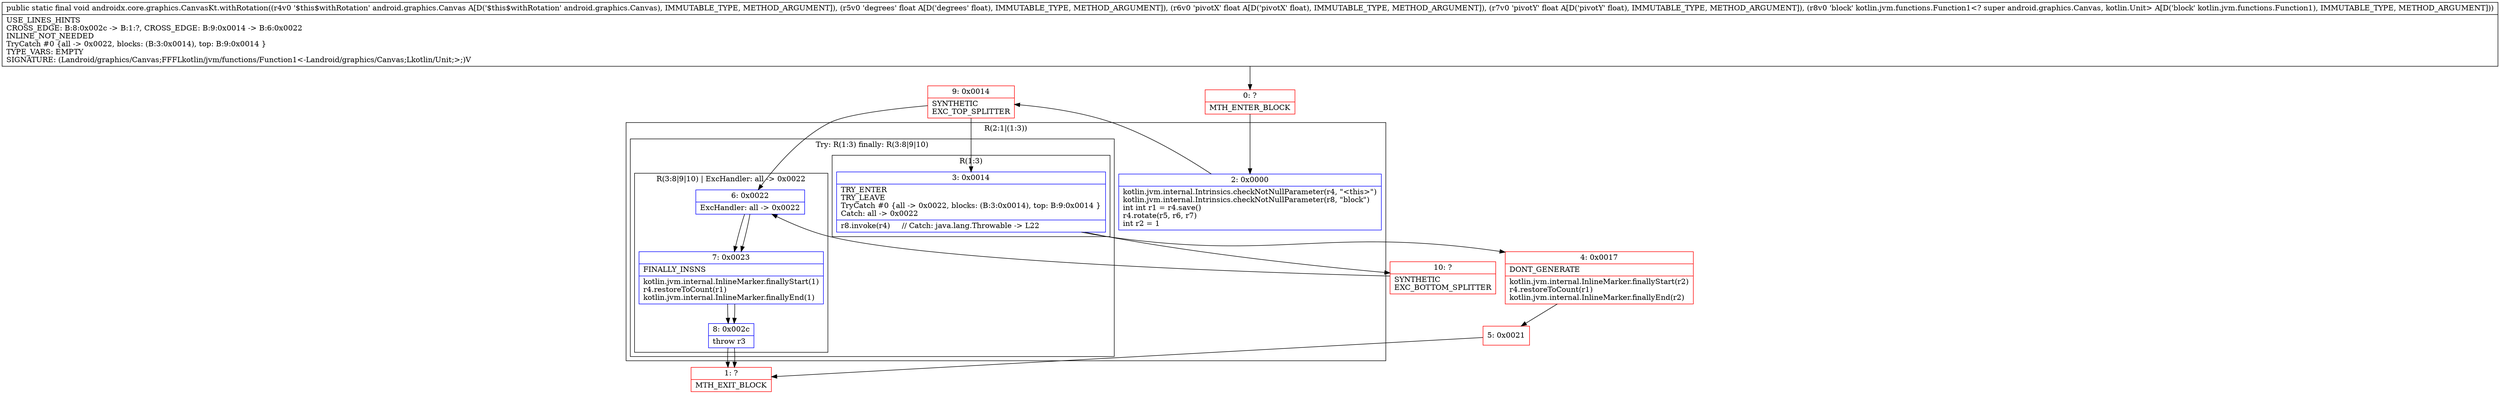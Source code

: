digraph "CFG forandroidx.core.graphics.CanvasKt.withRotation(Landroid\/graphics\/Canvas;FFFLkotlin\/jvm\/functions\/Function1;)V" {
subgraph cluster_Region_927637741 {
label = "R(2:1|(1:3))";
node [shape=record,color=blue];
Node_2 [shape=record,label="{2\:\ 0x0000|kotlin.jvm.internal.Intrinsics.checkNotNullParameter(r4, \"\<this\>\")\lkotlin.jvm.internal.Intrinsics.checkNotNullParameter(r8, \"block\")\lint int r1 = r4.save()\lr4.rotate(r5, r6, r7)\lint r2 = 1\l}"];
subgraph cluster_TryCatchRegion_1445813043 {
label = "Try: R(1:3) finally: R(3:8|9|10)";
node [shape=record,color=blue];
subgraph cluster_Region_1402367622 {
label = "R(1:3)";
node [shape=record,color=blue];
Node_3 [shape=record,label="{3\:\ 0x0014|TRY_ENTER\lTRY_LEAVE\lTryCatch #0 \{all \-\> 0x0022, blocks: (B:3:0x0014), top: B:9:0x0014 \}\lCatch: all \-\> 0x0022\l|r8.invoke(r4)     \/\/ Catch: java.lang.Throwable \-\> L22\l}"];
}
subgraph cluster_Region_1625557139 {
label = "R(3:8|9|10) | ExcHandler: all \-\> 0x0022\l";
node [shape=record,color=blue];
Node_6 [shape=record,label="{6\:\ 0x0022|ExcHandler: all \-\> 0x0022\l}"];
Node_7 [shape=record,label="{7\:\ 0x0023|FINALLY_INSNS\l|kotlin.jvm.internal.InlineMarker.finallyStart(1)\lr4.restoreToCount(r1)\lkotlin.jvm.internal.InlineMarker.finallyEnd(1)\l}"];
Node_8 [shape=record,label="{8\:\ 0x002c|throw r3\l}"];
}
}
}
subgraph cluster_Region_1625557139 {
label = "R(3:8|9|10) | ExcHandler: all \-\> 0x0022\l";
node [shape=record,color=blue];
Node_6 [shape=record,label="{6\:\ 0x0022|ExcHandler: all \-\> 0x0022\l}"];
Node_7 [shape=record,label="{7\:\ 0x0023|FINALLY_INSNS\l|kotlin.jvm.internal.InlineMarker.finallyStart(1)\lr4.restoreToCount(r1)\lkotlin.jvm.internal.InlineMarker.finallyEnd(1)\l}"];
Node_8 [shape=record,label="{8\:\ 0x002c|throw r3\l}"];
}
Node_0 [shape=record,color=red,label="{0\:\ ?|MTH_ENTER_BLOCK\l}"];
Node_9 [shape=record,color=red,label="{9\:\ 0x0014|SYNTHETIC\lEXC_TOP_SPLITTER\l}"];
Node_4 [shape=record,color=red,label="{4\:\ 0x0017|DONT_GENERATE\l|kotlin.jvm.internal.InlineMarker.finallyStart(r2)\lr4.restoreToCount(r1)\lkotlin.jvm.internal.InlineMarker.finallyEnd(r2)\l}"];
Node_5 [shape=record,color=red,label="{5\:\ 0x0021}"];
Node_1 [shape=record,color=red,label="{1\:\ ?|MTH_EXIT_BLOCK\l}"];
Node_10 [shape=record,color=red,label="{10\:\ ?|SYNTHETIC\lEXC_BOTTOM_SPLITTER\l}"];
MethodNode[shape=record,label="{public static final void androidx.core.graphics.CanvasKt.withRotation((r4v0 '$this$withRotation' android.graphics.Canvas A[D('$this$withRotation' android.graphics.Canvas), IMMUTABLE_TYPE, METHOD_ARGUMENT]), (r5v0 'degrees' float A[D('degrees' float), IMMUTABLE_TYPE, METHOD_ARGUMENT]), (r6v0 'pivotX' float A[D('pivotX' float), IMMUTABLE_TYPE, METHOD_ARGUMENT]), (r7v0 'pivotY' float A[D('pivotY' float), IMMUTABLE_TYPE, METHOD_ARGUMENT]), (r8v0 'block' kotlin.jvm.functions.Function1\<? super android.graphics.Canvas, kotlin.Unit\> A[D('block' kotlin.jvm.functions.Function1), IMMUTABLE_TYPE, METHOD_ARGUMENT]))  | USE_LINES_HINTS\lCROSS_EDGE: B:8:0x002c \-\> B:1:?, CROSS_EDGE: B:9:0x0014 \-\> B:6:0x0022\lINLINE_NOT_NEEDED\lTryCatch #0 \{all \-\> 0x0022, blocks: (B:3:0x0014), top: B:9:0x0014 \}\lTYPE_VARS: EMPTY\lSIGNATURE: (Landroid\/graphics\/Canvas;FFFLkotlin\/jvm\/functions\/Function1\<\-Landroid\/graphics\/Canvas;Lkotlin\/Unit;\>;)V\l}"];
MethodNode -> Node_0;Node_2 -> Node_9;
Node_3 -> Node_4;
Node_3 -> Node_10;
Node_6 -> Node_7;
Node_7 -> Node_8;
Node_8 -> Node_1;
Node_6 -> Node_7;
Node_7 -> Node_8;
Node_8 -> Node_1;
Node_0 -> Node_2;
Node_9 -> Node_3;
Node_9 -> Node_6;
Node_4 -> Node_5;
Node_5 -> Node_1;
Node_10 -> Node_6;
}

